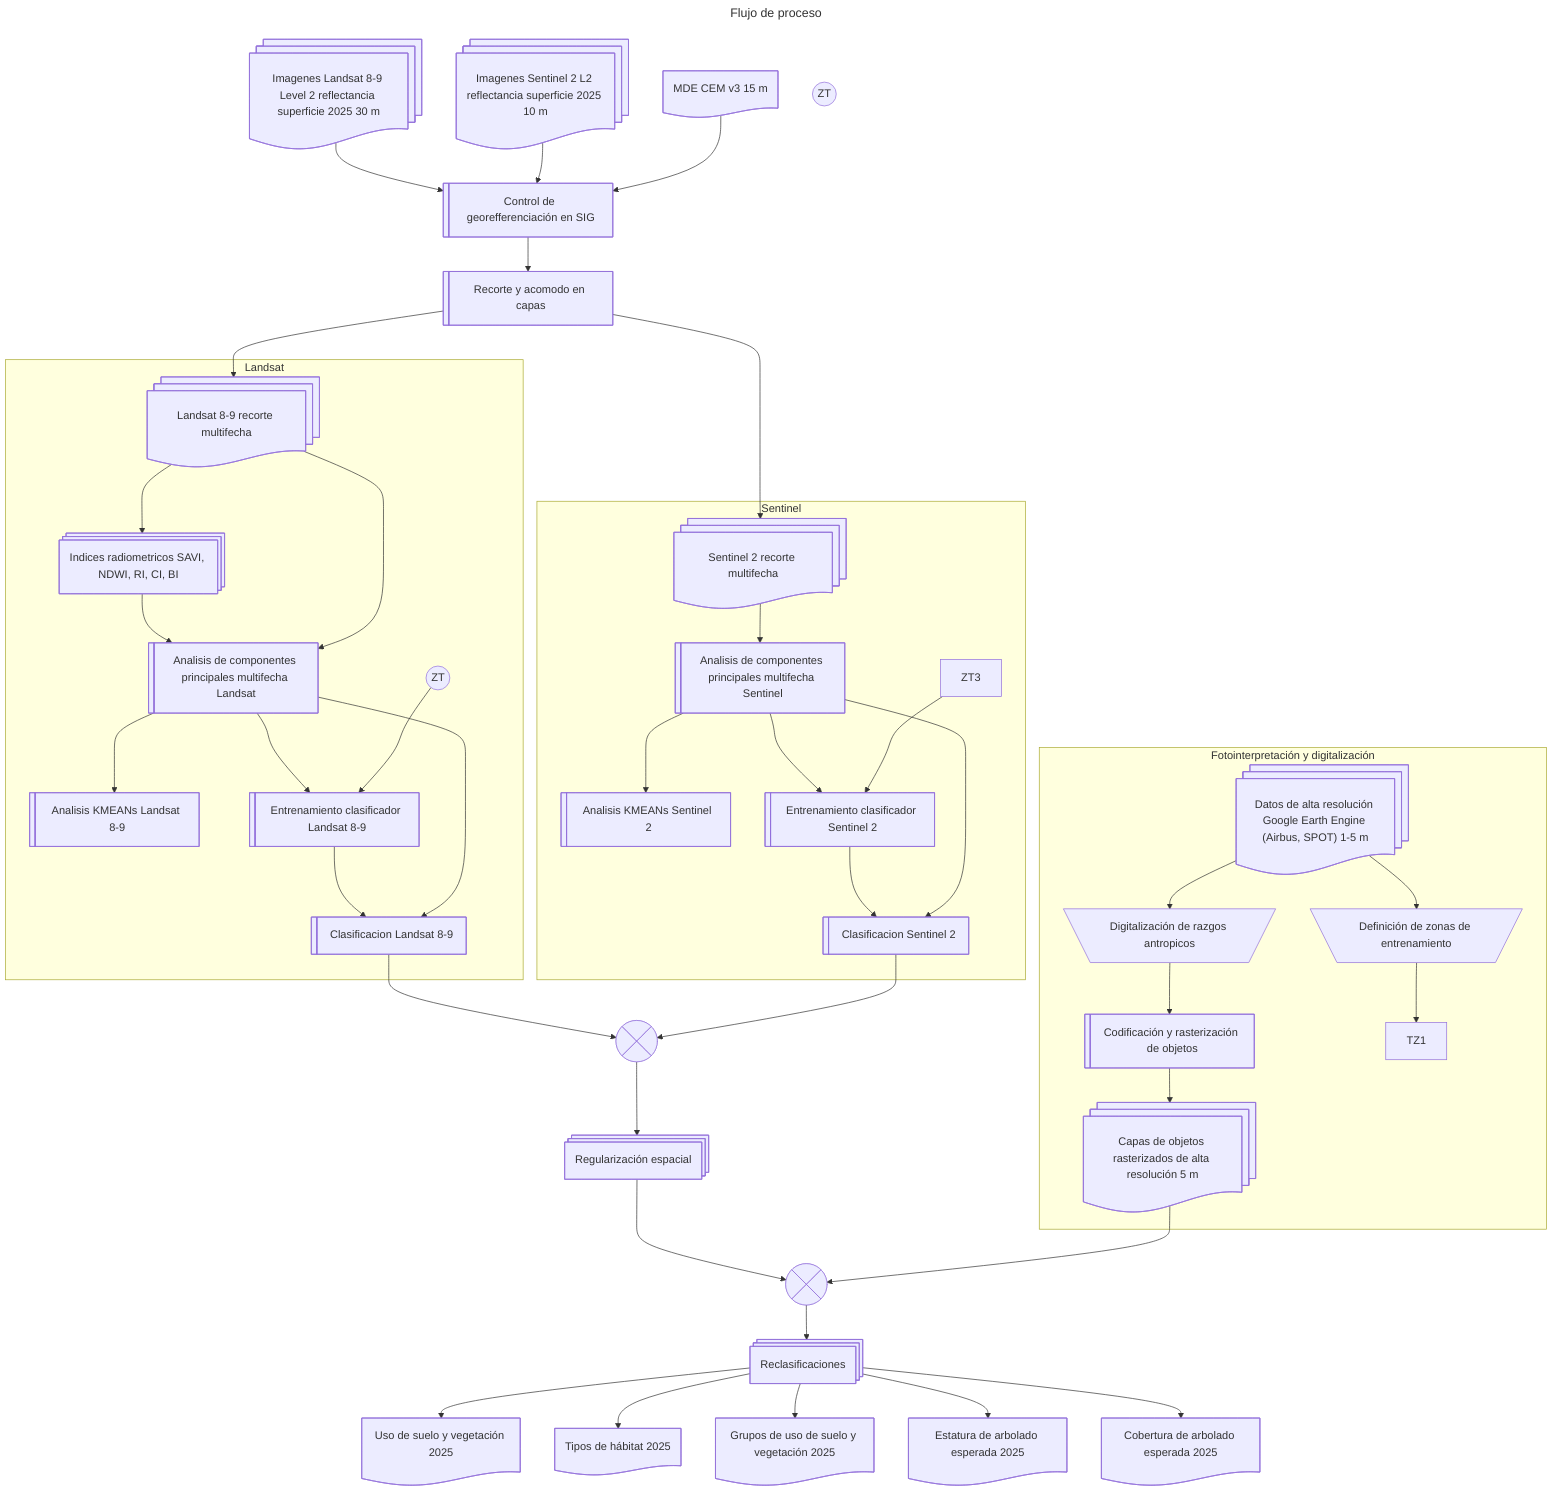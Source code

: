---
title: Flujo de proceso
---
flowchart TD
    L8@{ shape: docs, label: "Imagenes Landsat 8-9 Level 2 reflectancia superficie 2025 30 m"}
    S2@{ shape: docs, label: "Imagenes Sentinel 2 L2 reflectancia superficie 2025 10 m"}
    HR@{ shape: docs, label: "Datos de alta resolución Google Earth Engine (Airbus, SPOT) 1-5 m"}
    MDE@{ shape: doc, label: "MDE CEM v3 15 m"}
    SIG@{ shape: lin-rect, label: "Control de georefferenciación en SIG"}
    CLIP@{ shape: lin-rect, label: "Recorte y acomodo en capas"}
    SAVI@{ shape: procs, label: "Indices radiometricos SAVI, NDWI, RI, CI, BI"}
    PCA1@{ shape: lin-rect, label: "Analisis de componentes principales multifecha Landsat"}
    PCA2@{ shape: lin-rect, label: "Analisis de componentes principales multifecha Sentinel"}
    L8C@{ shape: docs, label: "Landsat 8-9 recorte multifecha"}
    S2C@{ shape: docs, label: "Sentinel 2 recorte multifecha"}
    DIG@{ shape: trap-t, label: "Digitalización de razgos antropicos"}
    DIGR@{ shape: lin-rect, label: "Codificación y rasterización de objetos"}
    HRR@{ shape: docs, label: "Capas de objetos rasterizados de alta resolución 5 m"}
    TZ@{ shape: trap-t, label: "Definición de zonas de entrenamiento"}
    ZT1@{ shape: circle, label: "ZT" }
    ZT2@{ shape: circle, label: "ZT" }
    ZT2@{ shape: circle, label: "ZT" }
    KMEAN1@{ shape: lin-rect, label: "Analisis KMEANs Landsat 8-9"}
    KMEAN2@{ shape: lin-rect, label: "Analisis KMEANs Sentinel 2"}
    TRAIN1@{ shape: lin-rect, label: "Entrenamiento clasificador Landsat 8-9"}
    TRAIN2@{ shape: lin-rect, label: "Entrenamiento clasificador Sentinel 2"}
    CLASS1@{ shape: lin-rect, label: "Clasificacion Landsat 8-9"}
    CLASS2@{ shape: lin-rect, label: "Clasificacion Sentinel 2"}
    REG@{ shape: procs, label: "Regularización espacial"}
    FUS1@{ shape: cross-circ, label: "Fusión de clasificaicones" }
    FUS2@{ shape: cross-circ, label: "Fusión con objetos rasterizados" }
    RECLASS@{ shape: procs, label: "Reclasificaciones"}
    LULC@{ shape: doc, label: "Uso de suelo y vegetación 2025"}
    LULCG@{ shape: doc, label: "Grupos de uso de suelo y vegetación 2025"}
    LULCH@{ shape: doc, label: "Tipos de hábitat 2025"}
    LULCA@{ shape: doc, label: "Estatura de arbolado esperada 2025"}
    LULCC@{ shape: doc, label: "Cobertura de arbolado esperada 2025"}

    L8-->SIG
    S2-->SIG
    MDE-->SIG
    SIG-->CLIP
    CLIP-->L8C
    CLIP-->S2C

    subgraph s1["Landsat"]
        L8C-->SAVI
        SAVI-->PCA1
        L8C-->PCA1
        PCA1-->KMEAN1
        PCA1-->TRAIN1
        ZT2-->TRAIN1
        TRAIN1-->CLASS1
        PCA1-->CLASS1
    end
    subgraph s2["Sentinel"]
        S2C-->PCA2
        PCA2-->KMEAN2
        PCA2-->TRAIN2
        ZT3-->TRAIN2
        TRAIN2-->CLASS2
        PCA2-->CLASS2
    end

    CLASS1-->FUS1
    CLASS2-->FUS1

    subgraph s3["Fotointerpretación y digitalización"]
        HR-->TZ
        TZ-->TZ1
        HR-->DIG
        DIG-->DIGR
        DIGR-->HRR
    end

    FUS1-->REG
    REG-->FUS2
    HRR-->FUS2

    FUS2-->RECLASS
    RECLASS-->LULC
    RECLASS-->LULCH
    RECLASS-->LULCG
    RECLASS-->LULCA
    RECLASS-->LULCC